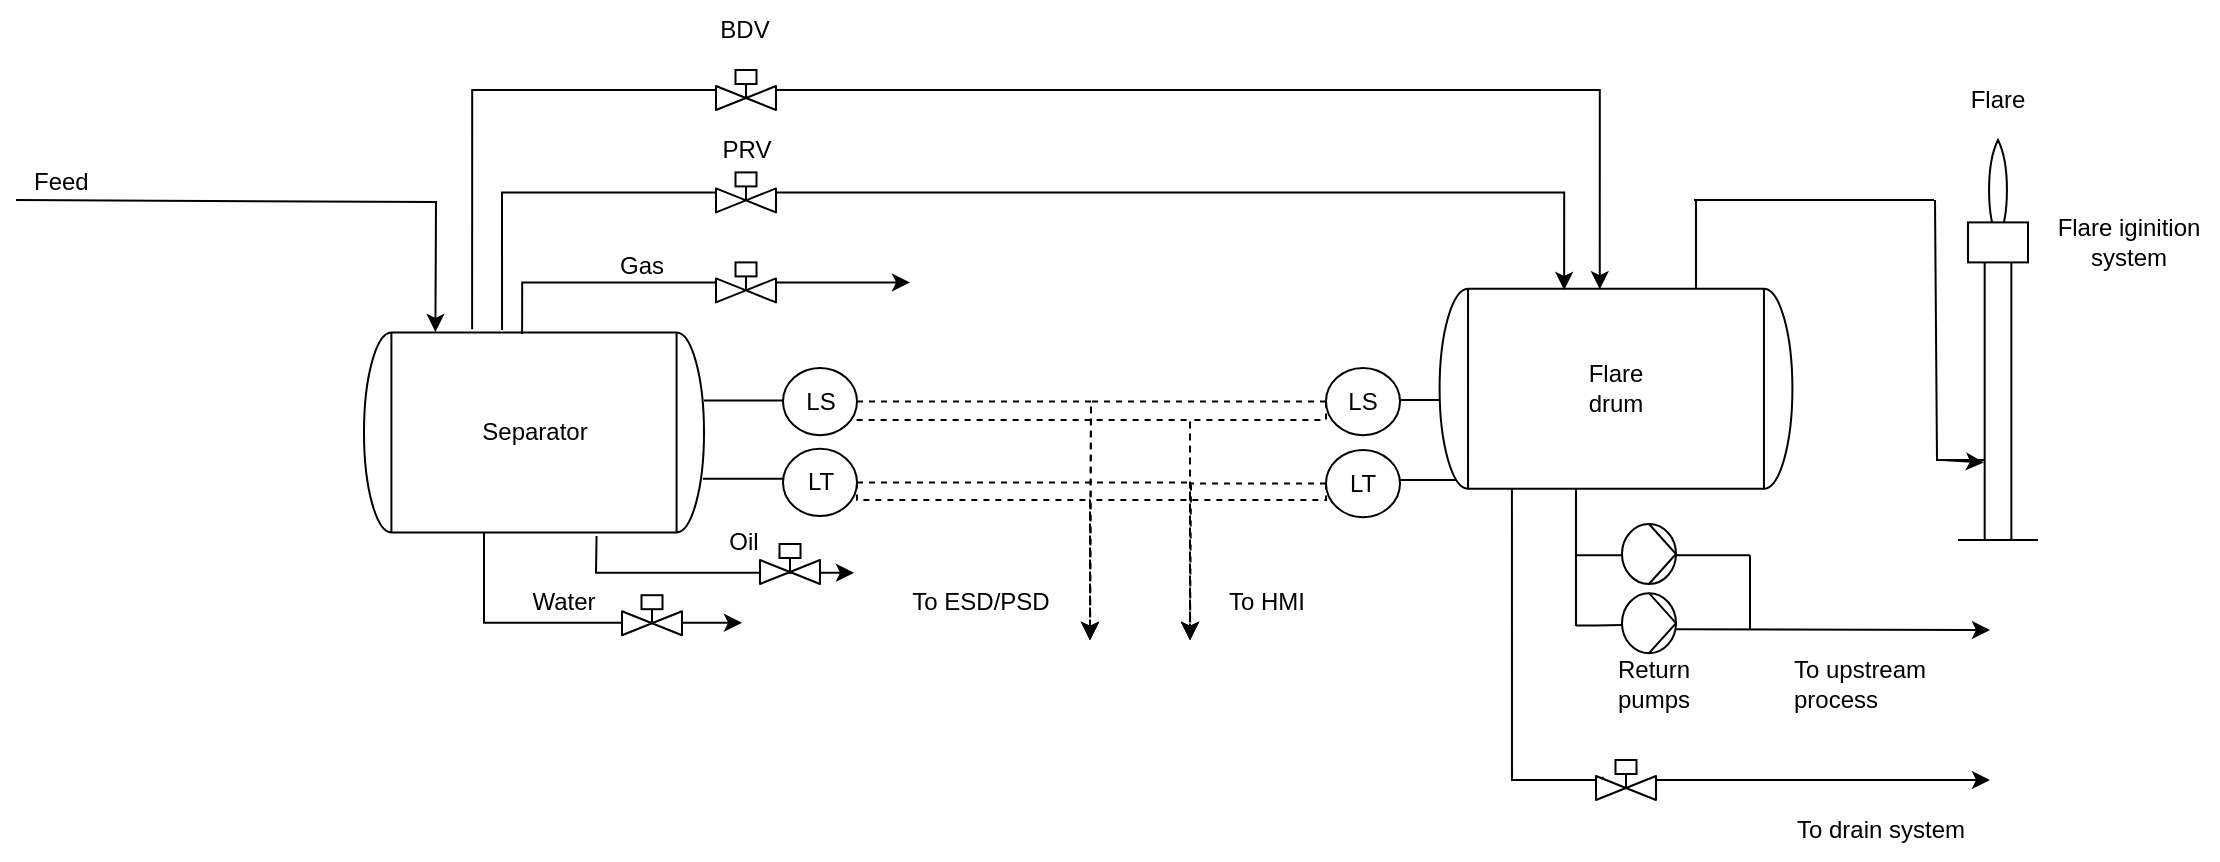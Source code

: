 <mxfile>
    <diagram id="_z9tGO_Z6bBlTKb_uojR" name="Page-1">
        <mxGraphModel dx="942" dy="480" grid="1" gridSize="10" guides="1" tooltips="1" connect="1" arrows="1" fold="1" page="1" pageScale="1" pageWidth="850" pageHeight="1100" math="0" shadow="0">
            <root>
                <mxCell id="0"/>
                <mxCell id="1" parent="0"/>
                <mxCell id="8" value="" style="endArrow=none;html=1;rounded=0;" parent="1" edge="1">
                    <mxGeometry width="50" height="50" relative="1" as="geometry">
                        <mxPoint x="437" y="530.3" as="sourcePoint"/>
                        <mxPoint x="477" y="530.3" as="targetPoint"/>
                    </mxGeometry>
                </mxCell>
                <mxCell id="9" value="" style="endArrow=none;html=1;rounded=0;" parent="1" edge="1">
                    <mxGeometry width="50" height="50" relative="1" as="geometry">
                        <mxPoint x="778" y="530" as="sourcePoint"/>
                        <mxPoint x="818" y="530" as="targetPoint"/>
                    </mxGeometry>
                </mxCell>
                <mxCell id="10" value="" style="endArrow=none;html=1;rounded=0;" parent="1" edge="1">
                    <mxGeometry width="50" height="50" relative="1" as="geometry">
                        <mxPoint x="778" y="570" as="sourcePoint"/>
                        <mxPoint x="818" y="570" as="targetPoint"/>
                    </mxGeometry>
                </mxCell>
                <mxCell id="12" value="" style="endArrow=none;html=1;rounded=0;" parent="1" edge="1">
                    <mxGeometry width="50" height="50" relative="1" as="geometry">
                        <mxPoint x="1053" y="560" as="sourcePoint"/>
                        <mxPoint x="1082.0" y="560" as="targetPoint"/>
                    </mxGeometry>
                </mxCell>
                <mxCell id="15" value="Flare" style="text;html=1;strokeColor=none;fillColor=none;align=center;verticalAlign=middle;whiteSpace=wrap;rounded=0;" parent="1" vertex="1">
                    <mxGeometry x="1054" y="365" width="60" height="30" as="geometry"/>
                </mxCell>
                <mxCell id="16" value="Oil" style="text;html=1;strokeColor=none;fillColor=none;align=center;verticalAlign=middle;whiteSpace=wrap;rounded=0;" parent="1" vertex="1">
                    <mxGeometry x="422" y="586.4" width="70" height="30" as="geometry"/>
                </mxCell>
                <mxCell id="17" value="" style="shape=mxgraph.pid.vessels.tank;html=1;pointerEvents=1;align=center;verticalLabelPosition=bottom;verticalAlign=top;dashed=0;rotation=-90;" parent="1" vertex="1">
                    <mxGeometry x="302" y="461.2" width="100" height="170" as="geometry"/>
                </mxCell>
                <mxCell id="18" value="" style="endArrow=classic;html=1;rounded=0;exitX=-0.018;exitY=0.684;exitDx=0;exitDy=0;exitPerimeter=0;" parent="1" edge="1" source="17">
                    <mxGeometry width="50" height="50" relative="1" as="geometry">
                        <mxPoint x="390" y="600" as="sourcePoint"/>
                        <mxPoint x="512" y="616.4" as="targetPoint"/>
                        <Array as="points">
                            <mxPoint x="383" y="616.4"/>
                        </Array>
                    </mxGeometry>
                </mxCell>
                <mxCell id="19" value="" style="endArrow=classic;html=1;rounded=0;" parent="1" edge="1">
                    <mxGeometry width="50" height="50" relative="1" as="geometry">
                        <mxPoint x="327" y="596.2" as="sourcePoint"/>
                        <mxPoint x="456" y="641.4" as="targetPoint"/>
                        <Array as="points">
                            <mxPoint x="327" y="641.4"/>
                        </Array>
                    </mxGeometry>
                </mxCell>
                <mxCell id="20" value="Water" style="text;html=1;strokeColor=none;fillColor=none;align=center;verticalAlign=middle;whiteSpace=wrap;rounded=0;" parent="1" vertex="1">
                    <mxGeometry x="332" y="616.4" width="70" height="30" as="geometry"/>
                </mxCell>
                <mxCell id="21" value="" style="verticalLabelPosition=bottom;outlineConnect=0;align=center;dashed=0;html=1;verticalAlign=top;shape=mxgraph.pid.misc.gas_flare;" parent="1" vertex="1">
                    <mxGeometry x="1064" y="400" width="40" height="200" as="geometry"/>
                </mxCell>
                <mxCell id="22" value="" style="endArrow=none;html=1;rounded=0;" parent="1" edge="1">
                    <mxGeometry width="50" height="50" relative="1" as="geometry">
                        <mxPoint x="873" y="643" as="sourcePoint"/>
                        <mxPoint x="873" y="573" as="targetPoint"/>
                    </mxGeometry>
                </mxCell>
                <mxCell id="23" value="" style="endArrow=none;html=1;rounded=0;" parent="1" edge="1">
                    <mxGeometry width="50" height="50" relative="1" as="geometry">
                        <mxPoint x="873" y="642.8" as="sourcePoint"/>
                        <mxPoint x="903" y="642.4" as="targetPoint"/>
                        <Array as="points">
                            <mxPoint x="883" y="642.8"/>
                        </Array>
                    </mxGeometry>
                </mxCell>
                <mxCell id="26" value="" style="shape=mxgraph.pid.pumps_-_iso.pump_(liquid);html=1;pointerEvents=1;align=center;verticalLabelPosition=bottom;verticalAlign=top;dashed=0;" parent="1" vertex="1">
                    <mxGeometry x="896" y="626.6" width="27" height="30" as="geometry"/>
                </mxCell>
                <mxCell id="27" value="" style="endArrow=classic;html=1;rounded=0;exitX=1;exitY=0.5;exitDx=0;exitDy=0;exitPerimeter=0;" parent="1" edge="1">
                    <mxGeometry width="50" height="50" relative="1" as="geometry">
                        <mxPoint x="923" y="644.6" as="sourcePoint"/>
                        <mxPoint x="1080" y="645" as="targetPoint"/>
                    </mxGeometry>
                </mxCell>
                <mxCell id="30" value="To upstream process" style="text;html=1;strokeColor=none;fillColor=none;align=left;verticalAlign=middle;whiteSpace=wrap;rounded=0;" parent="1" vertex="1">
                    <mxGeometry x="980" y="656.6" width="104" height="30" as="geometry"/>
                </mxCell>
                <mxCell id="31" value="" style="endArrow=none;html=1;rounded=0;" parent="1" edge="1">
                    <mxGeometry width="50" height="50" relative="1" as="geometry">
                        <mxPoint x="933" y="480" as="sourcePoint"/>
                        <mxPoint x="933" y="430" as="targetPoint"/>
                    </mxGeometry>
                </mxCell>
                <mxCell id="32" value="" style="shape=mxgraph.pid.vessels.tank;html=1;pointerEvents=1;align=center;verticalLabelPosition=bottom;verticalAlign=top;dashed=0;rotation=-90;" parent="1" vertex="1">
                    <mxGeometry x="843" y="436.2" width="100" height="176.4" as="geometry"/>
                </mxCell>
                <mxCell id="33" value="" style="endArrow=none;html=1;rounded=0;" parent="1" edge="1">
                    <mxGeometry width="50" height="50" relative="1" as="geometry">
                        <mxPoint x="932" y="430" as="sourcePoint"/>
                        <mxPoint x="1052" y="430" as="targetPoint"/>
                    </mxGeometry>
                </mxCell>
                <mxCell id="34" value="" style="endArrow=none;html=1;rounded=0;" parent="1" edge="1">
                    <mxGeometry width="50" height="50" relative="1" as="geometry">
                        <mxPoint x="1053.5" y="560" as="sourcePoint"/>
                        <mxPoint x="1052.5" y="430" as="targetPoint"/>
                    </mxGeometry>
                </mxCell>
                <mxCell id="35" value="Flare drum" style="text;html=1;strokeColor=none;fillColor=none;align=center;verticalAlign=middle;whiteSpace=wrap;rounded=0;" parent="1" vertex="1">
                    <mxGeometry x="864" y="509.4" width="58" height="30" as="geometry"/>
                </mxCell>
                <mxCell id="36" value="Return pumps" style="text;html=1;strokeColor=none;fillColor=none;align=center;verticalAlign=middle;whiteSpace=wrap;rounded=0;" parent="1" vertex="1">
                    <mxGeometry x="883" y="656.6" width="58" height="30" as="geometry"/>
                </mxCell>
                <mxCell id="38" value="Gas" style="text;html=1;strokeColor=none;fillColor=none;align=left;verticalAlign=middle;whiteSpace=wrap;rounded=0;" parent="1" vertex="1">
                    <mxGeometry x="393" y="454.4" width="40" height="16.8" as="geometry"/>
                </mxCell>
                <mxCell id="139" style="edgeStyle=orthogonalEdgeStyle;rounded=0;html=1;entryX=0.994;entryY=0.353;entryDx=0;entryDy=0;entryPerimeter=0;endArrow=classic;endFill=1;" edge="1" parent="1" source="39" target="32">
                    <mxGeometry relative="1" as="geometry"/>
                </mxCell>
                <mxCell id="140" style="edgeStyle=orthogonalEdgeStyle;rounded=0;html=1;entryX=1.012;entryY=0.406;entryDx=0;entryDy=0;entryPerimeter=0;endArrow=none;endFill=0;" edge="1" parent="1" source="39" target="17">
                    <mxGeometry relative="1" as="geometry"/>
                </mxCell>
                <mxCell id="39" value="" style="verticalLabelPosition=bottom;align=center;html=1;verticalAlign=top;pointerEvents=1;dashed=0;shape=mxgraph.pid2valves.valve;valveType=gate;actuator=powered" parent="1" vertex="1">
                    <mxGeometry x="443" y="416.2" width="30" height="20" as="geometry"/>
                </mxCell>
                <mxCell id="40" value="" style="part=1;strokeColor=none;fillColor=none;fontStyle=1;fontSize=14;" parent="39" vertex="1">
                    <mxGeometry x="9.75" width="10.5" height="7" as="geometry"/>
                </mxCell>
                <mxCell id="43" value="" style="verticalLabelPosition=bottom;align=center;html=1;verticalAlign=top;pointerEvents=1;dashed=0;shape=mxgraph.pid2valves.valve;valveType=gate;actuator=powered" parent="1" vertex="1">
                    <mxGeometry x="465" y="602" width="30" height="20" as="geometry"/>
                </mxCell>
                <mxCell id="44" value="" style="part=1;strokeColor=none;fillColor=none;fontStyle=1;fontSize=14;" parent="43" vertex="1">
                    <mxGeometry x="9.75" width="10.5" height="7" as="geometry"/>
                </mxCell>
                <mxCell id="45" value="" style="verticalLabelPosition=bottom;align=center;html=1;verticalAlign=top;pointerEvents=1;dashed=0;shape=mxgraph.pid2valves.valve;valveType=gate;actuator=powered" parent="1" vertex="1">
                    <mxGeometry x="396" y="627.6" width="30" height="20" as="geometry"/>
                </mxCell>
                <mxCell id="46" value="" style="part=1;strokeColor=none;fillColor=none;fontStyle=1;fontSize=14;" parent="45" vertex="1">
                    <mxGeometry x="9.75" width="10.5" height="7" as="geometry"/>
                </mxCell>
                <mxCell id="47" value="" style="endArrow=classic;html=1;rounded=0;entryX=1.002;entryY=0.21;entryDx=0;entryDy=0;entryPerimeter=0;" parent="1" edge="1" target="17">
                    <mxGeometry width="50" height="50" relative="1" as="geometry">
                        <mxPoint x="93" y="430" as="sourcePoint"/>
                        <mxPoint x="303" y="500" as="targetPoint"/>
                        <Array as="points">
                            <mxPoint x="303" y="431"/>
                        </Array>
                    </mxGeometry>
                </mxCell>
                <mxCell id="48" value="Feed" style="text;html=1;strokeColor=none;fillColor=none;align=left;verticalAlign=middle;whiteSpace=wrap;rounded=0;" parent="1" vertex="1">
                    <mxGeometry x="100" y="406" width="36" height="30" as="geometry"/>
                </mxCell>
                <mxCell id="49" value="" style="endArrow=classic;html=1;rounded=0;" parent="1" edge="1">
                    <mxGeometry width="50" height="50" relative="1" as="geometry">
                        <mxPoint x="1056" y="560" as="sourcePoint"/>
                        <mxPoint x="1077.0" y="561.2" as="targetPoint"/>
                    </mxGeometry>
                </mxCell>
                <mxCell id="103" style="edgeStyle=orthogonalEdgeStyle;html=1;exitX=1;exitY=0.5;exitDx=0;exitDy=0;dashed=1;rounded=0;" edge="1" parent="1" source="63">
                    <mxGeometry relative="1" as="geometry">
                        <mxPoint x="680" y="650" as="targetPoint"/>
                    </mxGeometry>
                </mxCell>
                <mxCell id="104" style="edgeStyle=orthogonalEdgeStyle;html=1;exitX=1;exitY=0.5;exitDx=0;exitDy=0;dashed=1;rounded=0;" edge="1" parent="1" source="63">
                    <mxGeometry relative="1" as="geometry">
                        <mxPoint x="630" y="650" as="targetPoint"/>
                        <Array as="points">
                            <mxPoint x="514" y="580"/>
                            <mxPoint x="630" y="580"/>
                        </Array>
                    </mxGeometry>
                </mxCell>
                <mxCell id="63" value="LT" style="ellipse;whiteSpace=wrap;html=1;" parent="1" vertex="1">
                    <mxGeometry x="476.5" y="554.4" width="37" height="33.6" as="geometry"/>
                </mxCell>
                <mxCell id="64" value="" style="endArrow=none;html=1;rounded=0;" parent="1" edge="1">
                    <mxGeometry width="50" height="50" relative="1" as="geometry">
                        <mxPoint x="436.5" y="569.4" as="sourcePoint"/>
                        <mxPoint x="476.5" y="569.4" as="targetPoint"/>
                    </mxGeometry>
                </mxCell>
                <mxCell id="101" style="edgeStyle=orthogonalEdgeStyle;html=1;exitX=0;exitY=0.5;exitDx=0;exitDy=0;dashed=1;rounded=0;" edge="1" parent="1" source="65">
                    <mxGeometry relative="1" as="geometry">
                        <mxPoint x="680" y="650" as="targetPoint"/>
                        <Array as="points">
                            <mxPoint x="680" y="572"/>
                        </Array>
                    </mxGeometry>
                </mxCell>
                <mxCell id="102" style="edgeStyle=orthogonalEdgeStyle;html=1;exitX=0;exitY=0.5;exitDx=0;exitDy=0;dashed=1;rounded=0;" edge="1" parent="1" source="65">
                    <mxGeometry relative="1" as="geometry">
                        <mxPoint x="630" y="650" as="targetPoint"/>
                        <Array as="points">
                            <mxPoint x="748" y="580"/>
                            <mxPoint x="630" y="580"/>
                        </Array>
                    </mxGeometry>
                </mxCell>
                <mxCell id="65" value="LT" style="ellipse;whiteSpace=wrap;html=1;" parent="1" vertex="1">
                    <mxGeometry x="748" y="555" width="37" height="33.6" as="geometry"/>
                </mxCell>
                <mxCell id="98" style="edgeStyle=orthogonalEdgeStyle;html=1;dashed=1;rounded=0;" edge="1" parent="1" source="66">
                    <mxGeometry relative="1" as="geometry">
                        <mxPoint x="630" y="650" as="targetPoint"/>
                    </mxGeometry>
                </mxCell>
                <mxCell id="99" style="edgeStyle=orthogonalEdgeStyle;html=1;exitX=0;exitY=0.5;exitDx=0;exitDy=0;dashed=1;rounded=0;" edge="1" parent="1" source="66">
                    <mxGeometry relative="1" as="geometry">
                        <mxPoint x="680" y="650" as="targetPoint"/>
                        <Array as="points">
                            <mxPoint x="748" y="540"/>
                            <mxPoint x="680" y="540"/>
                        </Array>
                    </mxGeometry>
                </mxCell>
                <mxCell id="66" value="LS" style="ellipse;whiteSpace=wrap;html=1;" parent="1" vertex="1">
                    <mxGeometry x="748" y="514" width="37" height="33.6" as="geometry"/>
                </mxCell>
                <mxCell id="97" style="edgeStyle=orthogonalEdgeStyle;html=1;exitX=1;exitY=0.5;exitDx=0;exitDy=0;dashed=1;rounded=0;" edge="1" parent="1" source="67">
                    <mxGeometry relative="1" as="geometry">
                        <mxPoint x="630" y="650" as="targetPoint"/>
                    </mxGeometry>
                </mxCell>
                <mxCell id="100" style="edgeStyle=orthogonalEdgeStyle;html=1;exitX=1;exitY=0.5;exitDx=0;exitDy=0;dashed=1;rounded=0;" edge="1" parent="1" source="67">
                    <mxGeometry relative="1" as="geometry">
                        <mxPoint x="680" y="650" as="targetPoint"/>
                        <Array as="points">
                            <mxPoint x="509" y="531"/>
                            <mxPoint x="509" y="540"/>
                            <mxPoint x="680" y="540"/>
                        </Array>
                    </mxGeometry>
                </mxCell>
                <mxCell id="67" value="LS" style="ellipse;whiteSpace=wrap;html=1;" parent="1" vertex="1">
                    <mxGeometry x="476.5" y="514.0" width="37" height="33.6" as="geometry"/>
                </mxCell>
                <mxCell id="105" value="To ESD/PSD" style="text;html=1;align=center;verticalAlign=middle;resizable=0;points=[];autosize=1;strokeColor=none;fillColor=none;" vertex="1" parent="1">
                    <mxGeometry x="530" y="616.4" width="90" height="30" as="geometry"/>
                </mxCell>
                <mxCell id="106" value="To HMI" style="text;html=1;align=center;verticalAlign=middle;resizable=0;points=[];autosize=1;strokeColor=none;fillColor=none;" vertex="1" parent="1">
                    <mxGeometry x="688" y="616.4" width="60" height="30" as="geometry"/>
                </mxCell>
                <mxCell id="108" value="" style="edgeStyle=orthogonalEdgeStyle;orthogonalLoop=1;jettySize=auto;html=1;rounded=0;startArrow=none;exitX=1;exitY=0.417;exitDx=0;exitDy=0;exitPerimeter=0;" edge="1" parent="1" source="141">
                    <mxGeometry width="100" relative="1" as="geometry">
                        <mxPoint x="920" y="720" as="sourcePoint"/>
                        <mxPoint x="1080" y="720" as="targetPoint"/>
                        <Array as="points">
                            <mxPoint x="913" y="720"/>
                        </Array>
                    </mxGeometry>
                </mxCell>
                <mxCell id="109" value="To drain system" style="text;html=1;align=center;verticalAlign=middle;resizable=0;points=[];autosize=1;strokeColor=none;fillColor=none;" vertex="1" parent="1">
                    <mxGeometry x="970" y="730" width="110" height="30" as="geometry"/>
                </mxCell>
                <mxCell id="118" value="" style="line;strokeWidth=1;html=1;" vertex="1" parent="1">
                    <mxGeometry x="873" y="602.6" width="87" height="10" as="geometry"/>
                </mxCell>
                <mxCell id="111" value="Separator" style="text;html=1;align=center;verticalAlign=middle;resizable=0;points=[];autosize=1;strokeColor=none;fillColor=none;" vertex="1" parent="1">
                    <mxGeometry x="312" y="531.2" width="80" height="30" as="geometry"/>
                </mxCell>
                <mxCell id="112" value="" style="whiteSpace=wrap;html=1;" vertex="1" parent="1">
                    <mxGeometry x="1069" y="441.2" width="30" height="20" as="geometry"/>
                </mxCell>
                <mxCell id="113" value="Flare iginition&lt;br&gt;system" style="text;html=1;align=center;verticalAlign=middle;resizable=0;points=[];autosize=1;strokeColor=none;fillColor=none;" vertex="1" parent="1">
                    <mxGeometry x="1104" y="431.2" width="90" height="40" as="geometry"/>
                </mxCell>
                <mxCell id="25" value="" style="shape=mxgraph.pid.pumps_-_iso.pump_(liquid);html=1;pointerEvents=1;align=center;verticalLabelPosition=bottom;verticalAlign=top;dashed=0;" parent="1" vertex="1">
                    <mxGeometry x="896" y="592.0" width="27" height="30" as="geometry"/>
                </mxCell>
                <mxCell id="120" value="" style="endArrow=none;html=1;entryX=1;entryY=0.5;entryDx=0;entryDy=0;entryPerimeter=0;" edge="1" parent="1" target="118">
                    <mxGeometry width="50" height="50" relative="1" as="geometry">
                        <mxPoint x="960" y="645" as="sourcePoint"/>
                        <mxPoint x="920" y="560" as="targetPoint"/>
                    </mxGeometry>
                </mxCell>
                <mxCell id="129" style="edgeStyle=orthogonalEdgeStyle;html=1;entryX=0.998;entryY=0.454;entryDx=0;entryDy=0;entryPerimeter=0;rounded=0;" edge="1" parent="1" source="122" target="32">
                    <mxGeometry relative="1" as="geometry"/>
                </mxCell>
                <mxCell id="130" style="edgeStyle=orthogonalEdgeStyle;html=1;entryX=1.016;entryY=0.318;entryDx=0;entryDy=0;entryPerimeter=0;rounded=0;endArrow=none;endFill=0;" edge="1" parent="1" source="122" target="17">
                    <mxGeometry relative="1" as="geometry"/>
                </mxCell>
                <mxCell id="122" value="" style="verticalLabelPosition=bottom;align=center;html=1;verticalAlign=top;pointerEvents=1;dashed=0;shape=mxgraph.pid2valves.valve;valveType=gate;actuator=powered" vertex="1" parent="1">
                    <mxGeometry x="443" y="365" width="30" height="20" as="geometry"/>
                </mxCell>
                <mxCell id="123" value="" style="part=1;strokeColor=none;fillColor=none;fontStyle=1;fontSize=14;" vertex="1" parent="122">
                    <mxGeometry x="9.75" width="10.5" height="7" as="geometry"/>
                </mxCell>
                <mxCell id="135" style="edgeStyle=orthogonalEdgeStyle;rounded=0;html=1;entryX=0.992;entryY=0.465;entryDx=0;entryDy=0;entryPerimeter=0;endArrow=none;endFill=0;" edge="1" parent="1" source="41" target="17">
                    <mxGeometry relative="1" as="geometry"/>
                </mxCell>
                <mxCell id="136" style="edgeStyle=orthogonalEdgeStyle;rounded=0;html=1;endArrow=classic;endFill=1;" edge="1" parent="1" source="41">
                    <mxGeometry relative="1" as="geometry">
                        <mxPoint x="540" y="471.2" as="targetPoint"/>
                    </mxGeometry>
                </mxCell>
                <mxCell id="41" value="" style="verticalLabelPosition=bottom;align=center;html=1;verticalAlign=top;pointerEvents=1;dashed=0;shape=mxgraph.pid2valves.valve;valveType=gate;actuator=powered" parent="1" vertex="1">
                    <mxGeometry x="443" y="461.2" width="30" height="20" as="geometry"/>
                </mxCell>
                <mxCell id="42" value="" style="part=1;strokeColor=none;fillColor=none;fontStyle=1;fontSize=14;" parent="41" vertex="1">
                    <mxGeometry x="9.75" width="10.5" height="7" as="geometry"/>
                </mxCell>
                <mxCell id="137" value="PRV" style="text;html=1;align=center;verticalAlign=middle;resizable=0;points=[];autosize=1;strokeColor=none;fillColor=none;strokeWidth=1;" vertex="1" parent="1">
                    <mxGeometry x="433" y="390" width="50" height="30" as="geometry"/>
                </mxCell>
                <mxCell id="138" value="BDV" style="text;html=1;align=center;verticalAlign=middle;resizable=0;points=[];autosize=1;strokeColor=none;fillColor=none;" vertex="1" parent="1">
                    <mxGeometry x="432" y="330" width="50" height="30" as="geometry"/>
                </mxCell>
                <mxCell id="143" value="" style="edgeStyle=orthogonalEdgeStyle;orthogonalLoop=1;jettySize=auto;html=1;exitX=0.003;exitY=0.205;exitDx=0;exitDy=0;exitPerimeter=0;rounded=0;endArrow=none;entryX=0.111;entryY=0.417;entryDx=0;entryDy=0;entryPerimeter=0;" edge="1" parent="1" source="32" target="141">
                    <mxGeometry width="100" relative="1" as="geometry">
                        <mxPoint x="840.962" y="574.1" as="sourcePoint"/>
                        <mxPoint x="880" y="720" as="targetPoint"/>
                        <Array as="points">
                            <mxPoint x="841" y="720"/>
                            <mxPoint x="886" y="720"/>
                        </Array>
                    </mxGeometry>
                </mxCell>
                <mxCell id="141" value="" style="verticalLabelPosition=bottom;align=center;html=1;verticalAlign=top;pointerEvents=1;dashed=0;shape=mxgraph.pid2valves.valve;valveType=gate;actuator=powered" vertex="1" parent="1">
                    <mxGeometry x="883" y="710" width="30" height="20" as="geometry"/>
                </mxCell>
                <mxCell id="142" value="" style="part=1;strokeColor=none;fillColor=none;fontStyle=1;fontSize=14;" vertex="1" parent="141">
                    <mxGeometry x="9.75" width="10.5" height="7" as="geometry"/>
                </mxCell>
            </root>
        </mxGraphModel>
    </diagram>
</mxfile>
